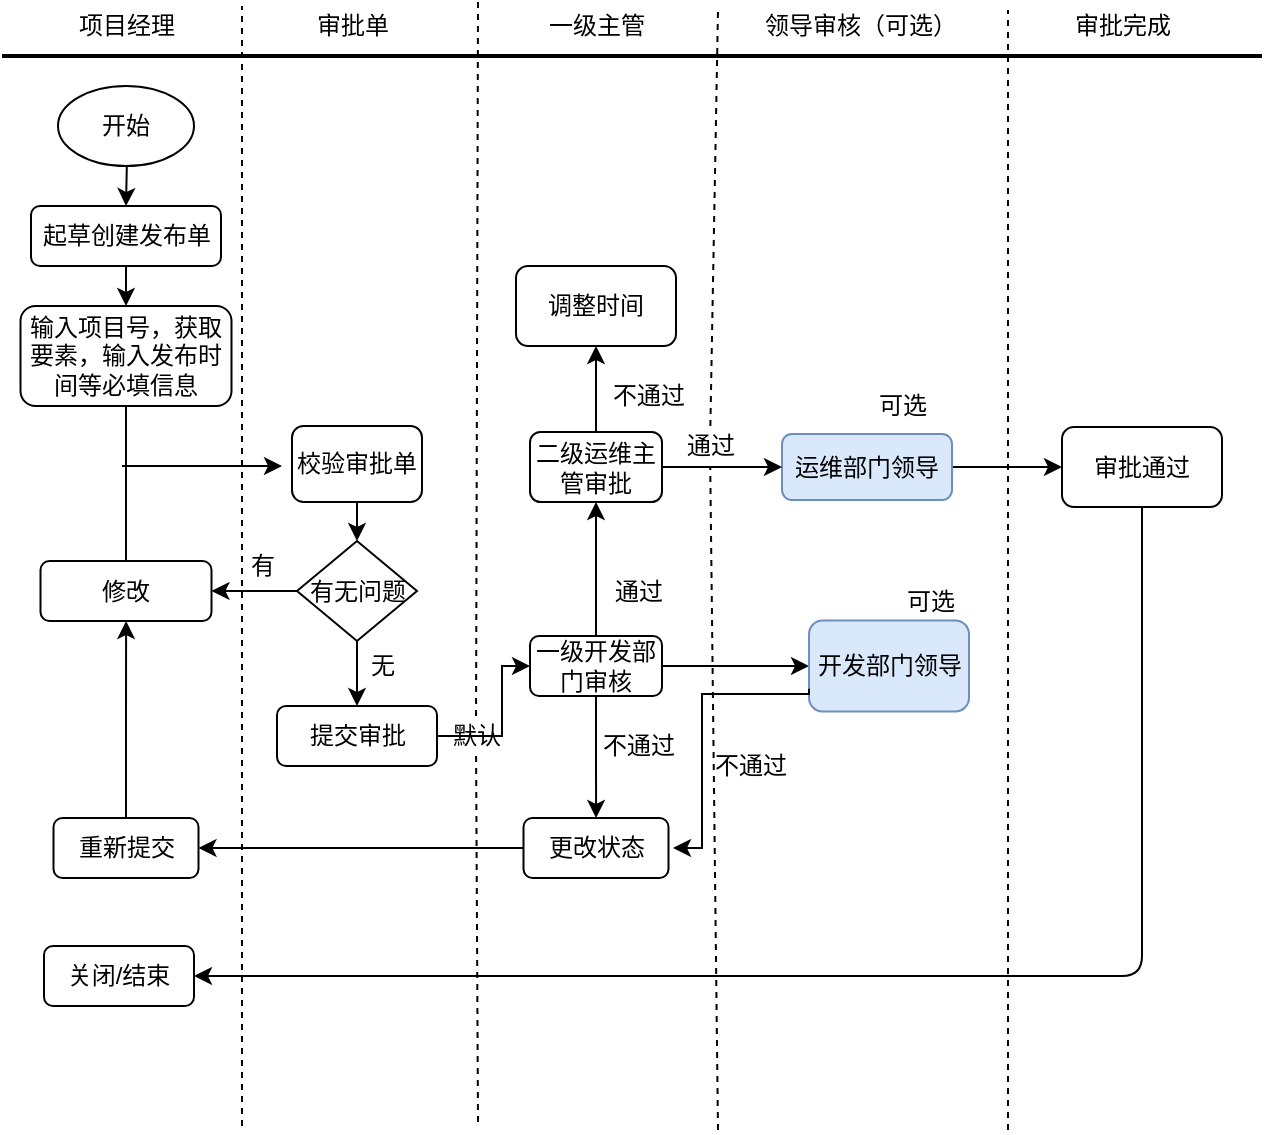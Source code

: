 <mxfile version="15.3.4" type="github">
  <diagram id="wOEtmpE22JPiZsjKgkxO" name="Page-1">
    <mxGraphModel dx="868" dy="482" grid="1" gridSize="10" guides="1" tooltips="1" connect="1" arrows="1" fold="1" page="1" pageScale="1" pageWidth="827" pageHeight="1169" math="0" shadow="0">
      <root>
        <mxCell id="0" />
        <mxCell id="1" parent="0" />
        <mxCell id="U-x_nso1w-7MmtHxoD05-55" value="" style="line;strokeWidth=2;html=1;" parent="1" vertex="1">
          <mxGeometry x="40" y="420" width="630" height="10" as="geometry" />
        </mxCell>
        <mxCell id="U-x_nso1w-7MmtHxoD05-60" value="项目经理" style="text;html=1;align=center;verticalAlign=middle;resizable=0;points=[];autosize=1;strokeColor=none;" parent="1" vertex="1">
          <mxGeometry x="72" y="400" width="60" height="20" as="geometry" />
        </mxCell>
        <mxCell id="U-x_nso1w-7MmtHxoD05-61" value="一级主管" style="text;html=1;align=center;verticalAlign=middle;resizable=0;points=[];autosize=1;strokeColor=none;" parent="1" vertex="1">
          <mxGeometry x="307" y="400" width="60" height="20" as="geometry" />
        </mxCell>
        <mxCell id="U-x_nso1w-7MmtHxoD05-62" value="领导审核（可选）" style="text;html=1;align=center;verticalAlign=middle;resizable=0;points=[];autosize=1;strokeColor=none;" parent="1" vertex="1">
          <mxGeometry x="413.5" y="400" width="110" height="20" as="geometry" />
        </mxCell>
        <mxCell id="U-x_nso1w-7MmtHxoD05-63" value="审批完成" style="text;html=1;align=center;verticalAlign=middle;resizable=0;points=[];autosize=1;strokeColor=none;" parent="1" vertex="1">
          <mxGeometry x="570" y="400" width="60" height="20" as="geometry" />
        </mxCell>
        <mxCell id="U-x_nso1w-7MmtHxoD05-68" style="edgeStyle=orthogonalEdgeStyle;rounded=0;orthogonalLoop=1;jettySize=auto;html=1;exitX=0.5;exitY=1;exitDx=0;exitDy=0;entryX=0.5;entryY=0;entryDx=0;entryDy=0;" parent="1" target="U-x_nso1w-7MmtHxoD05-65" edge="1">
          <mxGeometry relative="1" as="geometry">
            <mxPoint x="102" y="450" as="sourcePoint" />
          </mxGeometry>
        </mxCell>
        <mxCell id="U-x_nso1w-7MmtHxoD05-64" value="开始" style="ellipse;whiteSpace=wrap;html=1;" parent="1" vertex="1">
          <mxGeometry x="68" y="440" width="68" height="40" as="geometry" />
        </mxCell>
        <mxCell id="U-x_nso1w-7MmtHxoD05-69" value="" style="edgeStyle=orthogonalEdgeStyle;rounded=0;orthogonalLoop=1;jettySize=auto;html=1;" parent="1" source="U-x_nso1w-7MmtHxoD05-65" target="U-x_nso1w-7MmtHxoD05-67" edge="1">
          <mxGeometry relative="1" as="geometry" />
        </mxCell>
        <mxCell id="U-x_nso1w-7MmtHxoD05-65" value="起草创建发布单" style="rounded=1;whiteSpace=wrap;html=1;" parent="1" vertex="1">
          <mxGeometry x="54.5" y="500" width="95" height="30" as="geometry" />
        </mxCell>
        <mxCell id="U-x_nso1w-7MmtHxoD05-67" value="输入项目号，获取要素，输入发布时间等必填信息" style="rounded=1;whiteSpace=wrap;html=1;" parent="1" vertex="1">
          <mxGeometry x="49.25" y="550" width="105.5" height="50" as="geometry" />
        </mxCell>
        <mxCell id="U-x_nso1w-7MmtHxoD05-72" value="修改" style="rounded=1;whiteSpace=wrap;html=1;" parent="1" vertex="1">
          <mxGeometry x="59.25" y="677.5" width="85.5" height="30" as="geometry" />
        </mxCell>
        <mxCell id="U-x_nso1w-7MmtHxoD05-75" value="" style="edgeStyle=orthogonalEdgeStyle;rounded=0;orthogonalLoop=1;jettySize=auto;html=1;exitX=0.5;exitY=0;exitDx=0;exitDy=0;" parent="1" source="HqEoBKaH_x2RzY1JDvCR-24" target="U-x_nso1w-7MmtHxoD05-72" edge="1">
          <mxGeometry relative="1" as="geometry">
            <mxPoint x="102" y="800" as="sourcePoint" />
          </mxGeometry>
        </mxCell>
        <mxCell id="HqEoBKaH_x2RzY1JDvCR-33" value="" style="edgeStyle=orthogonalEdgeStyle;rounded=0;orthogonalLoop=1;jettySize=auto;html=1;" parent="1" source="U-x_nso1w-7MmtHxoD05-76" target="U-x_nso1w-7MmtHxoD05-82" edge="1">
          <mxGeometry relative="1" as="geometry" />
        </mxCell>
        <mxCell id="47lcdX43vBICWAATaFy0-3" value="" style="edgeStyle=orthogonalEdgeStyle;rounded=0;orthogonalLoop=1;jettySize=auto;html=1;" parent="1" source="U-x_nso1w-7MmtHxoD05-76" target="47lcdX43vBICWAATaFy0-2" edge="1">
          <mxGeometry relative="1" as="geometry" />
        </mxCell>
        <mxCell id="U-x_nso1w-7MmtHxoD05-76" value="一级开发部门审核" style="rounded=1;whiteSpace=wrap;html=1;" parent="1" vertex="1">
          <mxGeometry x="304" y="715" width="66" height="30" as="geometry" />
        </mxCell>
        <mxCell id="U-x_nso1w-7MmtHxoD05-80" value="不通过" style="text;html=1;align=center;verticalAlign=middle;resizable=0;points=[];autosize=1;strokeColor=none;" parent="1" vertex="1">
          <mxGeometry x="332.5" y="760" width="50" height="20" as="geometry" />
        </mxCell>
        <mxCell id="HqEoBKaH_x2RzY1JDvCR-25" value="" style="edgeStyle=orthogonalEdgeStyle;rounded=0;orthogonalLoop=1;jettySize=auto;html=1;" parent="1" source="U-x_nso1w-7MmtHxoD05-82" target="HqEoBKaH_x2RzY1JDvCR-24" edge="1">
          <mxGeometry relative="1" as="geometry" />
        </mxCell>
        <mxCell id="U-x_nso1w-7MmtHxoD05-82" value="更改状态" style="rounded=1;whiteSpace=wrap;html=1;" parent="1" vertex="1">
          <mxGeometry x="300.75" y="806" width="72.5" height="30" as="geometry" />
        </mxCell>
        <mxCell id="U-x_nso1w-7MmtHxoD05-86" value="" style="endArrow=classic;html=1;entryX=0;entryY=0.5;entryDx=0;entryDy=0;exitX=1;exitY=0.5;exitDx=0;exitDy=0;" parent="1" source="U-x_nso1w-7MmtHxoD05-76" target="U-x_nso1w-7MmtHxoD05-90" edge="1">
          <mxGeometry width="50" height="50" relative="1" as="geometry">
            <mxPoint x="376" y="723" as="sourcePoint" />
            <mxPoint x="440" y="725" as="targetPoint" />
          </mxGeometry>
        </mxCell>
        <mxCell id="U-x_nso1w-7MmtHxoD05-90" value="开发部门领导" style="rounded=1;whiteSpace=wrap;html=1;fillColor=#dae8fc;strokeColor=#6c8ebf;" parent="1" vertex="1">
          <mxGeometry x="443.5" y="707.25" width="80" height="45.5" as="geometry" />
        </mxCell>
        <mxCell id="U-x_nso1w-7MmtHxoD05-96" value="" style="edgeStyle=orthogonalEdgeStyle;rounded=0;orthogonalLoop=1;jettySize=auto;html=1;exitX=0;exitY=0.75;exitDx=0;exitDy=0;" parent="1" source="U-x_nso1w-7MmtHxoD05-90" edge="1">
          <mxGeometry relative="1" as="geometry">
            <mxPoint x="408" y="821" as="sourcePoint" />
            <mxPoint x="375.5" y="821" as="targetPoint" />
            <Array as="points">
              <mxPoint x="390" y="744" />
              <mxPoint x="390" y="821" />
            </Array>
          </mxGeometry>
        </mxCell>
        <mxCell id="U-x_nso1w-7MmtHxoD05-91" value="不通过" style="text;html=1;align=center;verticalAlign=middle;resizable=0;points=[];autosize=1;strokeColor=none;" parent="1" vertex="1">
          <mxGeometry x="389" y="770" width="50" height="20" as="geometry" />
        </mxCell>
        <mxCell id="U-x_nso1w-7MmtHxoD05-105" value="审批通过" style="rounded=1;whiteSpace=wrap;html=1;" parent="1" vertex="1">
          <mxGeometry x="570" y="610.5" width="80" height="40" as="geometry" />
        </mxCell>
        <mxCell id="U-x_nso1w-7MmtHxoD05-108" value="关闭/结束" style="rounded=1;whiteSpace=wrap;html=1;" parent="1" vertex="1">
          <mxGeometry x="61" y="870" width="75" height="30" as="geometry" />
        </mxCell>
        <mxCell id="HqEoBKaH_x2RzY1JDvCR-3" value="审批单" style="text;html=1;align=center;verticalAlign=middle;resizable=0;points=[];autosize=1;strokeColor=none;" parent="1" vertex="1">
          <mxGeometry x="190" y="400" width="50" height="20" as="geometry" />
        </mxCell>
        <mxCell id="HqEoBKaH_x2RzY1JDvCR-4" value="" style="endArrow=none;html=1;exitX=0.5;exitY=0;exitDx=0;exitDy=0;entryX=0.5;entryY=1;entryDx=0;entryDy=0;" parent="1" source="U-x_nso1w-7MmtHxoD05-72" target="U-x_nso1w-7MmtHxoD05-67" edge="1">
          <mxGeometry width="50" height="50" relative="1" as="geometry">
            <mxPoint x="210" y="700" as="sourcePoint" />
            <mxPoint x="260" y="650" as="targetPoint" />
          </mxGeometry>
        </mxCell>
        <mxCell id="HqEoBKaH_x2RzY1JDvCR-5" value="" style="endArrow=classic;html=1;" parent="1" edge="1">
          <mxGeometry width="50" height="50" relative="1" as="geometry">
            <mxPoint x="100" y="630" as="sourcePoint" />
            <mxPoint x="180" y="630" as="targetPoint" />
          </mxGeometry>
        </mxCell>
        <mxCell id="HqEoBKaH_x2RzY1JDvCR-6" value="校验审批单" style="rounded=1;whiteSpace=wrap;html=1;" parent="1" vertex="1">
          <mxGeometry x="185" y="610" width="65" height="38" as="geometry" />
        </mxCell>
        <mxCell id="HqEoBKaH_x2RzY1JDvCR-9" value="" style="edgeStyle=orthogonalEdgeStyle;rounded=0;orthogonalLoop=1;jettySize=auto;html=1;" parent="1" source="HqEoBKaH_x2RzY1JDvCR-7" target="U-x_nso1w-7MmtHxoD05-72" edge="1">
          <mxGeometry relative="1" as="geometry" />
        </mxCell>
        <mxCell id="HqEoBKaH_x2RzY1JDvCR-14" value="" style="edgeStyle=orthogonalEdgeStyle;rounded=0;orthogonalLoop=1;jettySize=auto;html=1;" parent="1" source="HqEoBKaH_x2RzY1JDvCR-7" target="HqEoBKaH_x2RzY1JDvCR-8" edge="1">
          <mxGeometry relative="1" as="geometry" />
        </mxCell>
        <mxCell id="HqEoBKaH_x2RzY1JDvCR-7" value="有无问题" style="rhombus;whiteSpace=wrap;html=1;" parent="1" vertex="1">
          <mxGeometry x="187.5" y="667.5" width="60" height="50" as="geometry" />
        </mxCell>
        <mxCell id="HqEoBKaH_x2RzY1JDvCR-21" value="" style="edgeStyle=orthogonalEdgeStyle;rounded=0;orthogonalLoop=1;jettySize=auto;html=1;entryX=0;entryY=0.5;entryDx=0;entryDy=0;" parent="1" source="HqEoBKaH_x2RzY1JDvCR-8" target="U-x_nso1w-7MmtHxoD05-76" edge="1">
          <mxGeometry relative="1" as="geometry">
            <Array as="points">
              <mxPoint x="290" y="765" />
              <mxPoint x="290" y="730" />
            </Array>
          </mxGeometry>
        </mxCell>
        <mxCell id="HqEoBKaH_x2RzY1JDvCR-8" value="提交审批" style="rounded=1;whiteSpace=wrap;html=1;" parent="1" vertex="1">
          <mxGeometry x="177.5" y="750" width="80" height="30" as="geometry" />
        </mxCell>
        <mxCell id="HqEoBKaH_x2RzY1JDvCR-10" value="有" style="text;html=1;align=center;verticalAlign=middle;resizable=0;points=[];autosize=1;strokeColor=none;" parent="1" vertex="1">
          <mxGeometry x="155" y="670" width="30" height="20" as="geometry" />
        </mxCell>
        <mxCell id="HqEoBKaH_x2RzY1JDvCR-15" value="无" style="text;html=1;align=center;verticalAlign=middle;resizable=0;points=[];autosize=1;strokeColor=none;" parent="1" vertex="1">
          <mxGeometry x="215" y="720" width="30" height="20" as="geometry" />
        </mxCell>
        <mxCell id="HqEoBKaH_x2RzY1JDvCR-16" value="" style="endArrow=classic;html=1;exitX=0.5;exitY=1;exitDx=0;exitDy=0;entryX=0.5;entryY=0;entryDx=0;entryDy=0;" parent="1" source="HqEoBKaH_x2RzY1JDvCR-6" target="HqEoBKaH_x2RzY1JDvCR-7" edge="1">
          <mxGeometry width="50" height="50" relative="1" as="geometry">
            <mxPoint x="300" y="690" as="sourcePoint" />
            <mxPoint x="350" y="640" as="targetPoint" />
          </mxGeometry>
        </mxCell>
        <mxCell id="U-x_nso1w-7MmtHxoD05-87" value="通过" style="text;html=1;align=center;verticalAlign=middle;resizable=0;points=[];autosize=1;strokeColor=none;" parent="1" vertex="1">
          <mxGeometry x="337.5" y="682.5" width="40" height="20" as="geometry" />
        </mxCell>
        <mxCell id="HqEoBKaH_x2RzY1JDvCR-24" value="重新提交" style="rounded=1;whiteSpace=wrap;html=1;" parent="1" vertex="1">
          <mxGeometry x="65.75" y="806" width="72.5" height="30" as="geometry" />
        </mxCell>
        <mxCell id="HqEoBKaH_x2RzY1JDvCR-35" value="" style="endArrow=none;dashed=1;html=1;" parent="1" edge="1">
          <mxGeometry width="50" height="50" relative="1" as="geometry">
            <mxPoint x="160" y="960" as="sourcePoint" />
            <mxPoint x="160" y="400" as="targetPoint" />
          </mxGeometry>
        </mxCell>
        <mxCell id="HqEoBKaH_x2RzY1JDvCR-36" value="" style="endArrow=none;dashed=1;html=1;startArrow=none;" parent="1" edge="1" source="lKxw1OSJafKUPkhoPLEP-1">
          <mxGeometry width="50" height="50" relative="1" as="geometry">
            <mxPoint x="278" y="958" as="sourcePoint" />
            <mxPoint x="278" y="398" as="targetPoint" />
          </mxGeometry>
        </mxCell>
        <mxCell id="HqEoBKaH_x2RzY1JDvCR-37" value="" style="endArrow=none;dashed=1;html=1;startArrow=none;" parent="1" source="47lcdX43vBICWAATaFy0-7" edge="1">
          <mxGeometry width="50" height="50" relative="1" as="geometry">
            <mxPoint x="398" y="962" as="sourcePoint" />
            <mxPoint x="398" y="402" as="targetPoint" />
          </mxGeometry>
        </mxCell>
        <mxCell id="HqEoBKaH_x2RzY1JDvCR-38" value="" style="endArrow=none;dashed=1;html=1;" parent="1" edge="1">
          <mxGeometry width="50" height="50" relative="1" as="geometry">
            <mxPoint x="543" y="962" as="sourcePoint" />
            <mxPoint x="543" y="402" as="targetPoint" />
          </mxGeometry>
        </mxCell>
        <mxCell id="jdWf3Xg9EVknnD4Y-a3p-13" value="" style="edgeStyle=segmentEdgeStyle;endArrow=classic;html=1;exitX=0.5;exitY=1;exitDx=0;exitDy=0;entryX=1;entryY=0.5;entryDx=0;entryDy=0;" parent="1" source="U-x_nso1w-7MmtHxoD05-105" target="U-x_nso1w-7MmtHxoD05-108" edge="1">
          <mxGeometry width="50" height="50" relative="1" as="geometry">
            <mxPoint x="380" y="780" as="sourcePoint" />
            <mxPoint x="430" y="730" as="targetPoint" />
            <Array as="points">
              <mxPoint x="610" y="885" />
            </Array>
          </mxGeometry>
        </mxCell>
        <mxCell id="47lcdX43vBICWAATaFy0-9" value="" style="edgeStyle=orthogonalEdgeStyle;rounded=0;orthogonalLoop=1;jettySize=auto;html=1;" parent="1" source="omOSldG2wk0KL-9rxv3P-10" target="U-x_nso1w-7MmtHxoD05-105" edge="1">
          <mxGeometry relative="1" as="geometry" />
        </mxCell>
        <mxCell id="omOSldG2wk0KL-9rxv3P-10" value="运维部门领导" style="rounded=1;whiteSpace=wrap;html=1;fillColor=#dae8fc;strokeColor=#6c8ebf;" parent="1" vertex="1">
          <mxGeometry x="430" y="614" width="85" height="33" as="geometry" />
        </mxCell>
        <mxCell id="47lcdX43vBICWAATaFy0-5" value="" style="edgeStyle=orthogonalEdgeStyle;rounded=0;orthogonalLoop=1;jettySize=auto;html=1;" parent="1" source="47lcdX43vBICWAATaFy0-2" target="47lcdX43vBICWAATaFy0-4" edge="1">
          <mxGeometry relative="1" as="geometry" />
        </mxCell>
        <mxCell id="47lcdX43vBICWAATaFy0-8" value="" style="edgeStyle=orthogonalEdgeStyle;rounded=0;orthogonalLoop=1;jettySize=auto;html=1;" parent="1" source="47lcdX43vBICWAATaFy0-2" target="omOSldG2wk0KL-9rxv3P-10" edge="1">
          <mxGeometry relative="1" as="geometry" />
        </mxCell>
        <mxCell id="47lcdX43vBICWAATaFy0-2" value="二级运维主管审批" style="rounded=1;whiteSpace=wrap;html=1;" parent="1" vertex="1">
          <mxGeometry x="304" y="613" width="66" height="35" as="geometry" />
        </mxCell>
        <mxCell id="47lcdX43vBICWAATaFy0-4" value="调整时间" style="rounded=1;whiteSpace=wrap;html=1;" parent="1" vertex="1">
          <mxGeometry x="297" y="530" width="80" height="40" as="geometry" />
        </mxCell>
        <mxCell id="47lcdX43vBICWAATaFy0-6" value="不通过" style="text;html=1;align=center;verticalAlign=middle;resizable=0;points=[];autosize=1;strokeColor=none;" parent="1" vertex="1">
          <mxGeometry x="337.5" y="585" width="50" height="20" as="geometry" />
        </mxCell>
        <mxCell id="47lcdX43vBICWAATaFy0-11" value="可选" style="text;html=1;align=center;verticalAlign=middle;resizable=0;points=[];autosize=1;strokeColor=none;" parent="1" vertex="1">
          <mxGeometry x="483.5" y="687.5" width="40" height="20" as="geometry" />
        </mxCell>
        <mxCell id="47lcdX43vBICWAATaFy0-7" value="通过" style="text;html=1;align=center;verticalAlign=middle;resizable=0;points=[];autosize=1;strokeColor=none;" parent="1" vertex="1">
          <mxGeometry x="374" y="610" width="40" height="20" as="geometry" />
        </mxCell>
        <mxCell id="47lcdX43vBICWAATaFy0-12" value="" style="endArrow=none;dashed=1;html=1;" parent="1" target="47lcdX43vBICWAATaFy0-7" edge="1">
          <mxGeometry width="50" height="50" relative="1" as="geometry">
            <mxPoint x="398" y="962" as="sourcePoint" />
            <mxPoint x="398" y="402" as="targetPoint" />
          </mxGeometry>
        </mxCell>
        <mxCell id="47lcdX43vBICWAATaFy0-13" value="可选" style="text;html=1;align=center;verticalAlign=middle;resizable=0;points=[];autosize=1;strokeColor=none;" parent="1" vertex="1">
          <mxGeometry x="470" y="590" width="40" height="20" as="geometry" />
        </mxCell>
        <mxCell id="lKxw1OSJafKUPkhoPLEP-1" value="默认" style="text;html=1;align=center;verticalAlign=middle;resizable=0;points=[];autosize=1;strokeColor=none;fillColor=none;" vertex="1" parent="1">
          <mxGeometry x="257" y="755" width="40" height="20" as="geometry" />
        </mxCell>
        <mxCell id="lKxw1OSJafKUPkhoPLEP-4" value="" style="endArrow=none;dashed=1;html=1;" edge="1" parent="1" target="lKxw1OSJafKUPkhoPLEP-1">
          <mxGeometry width="50" height="50" relative="1" as="geometry">
            <mxPoint x="278" y="958" as="sourcePoint" />
            <mxPoint x="278" y="398" as="targetPoint" />
          </mxGeometry>
        </mxCell>
      </root>
    </mxGraphModel>
  </diagram>
</mxfile>
